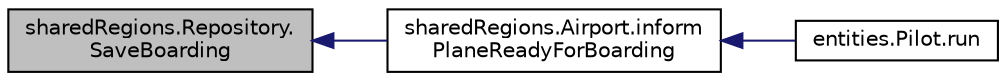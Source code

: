 digraph "sharedRegions.Repository.SaveBoarding"
{
  edge [fontname="Helvetica",fontsize="10",labelfontname="Helvetica",labelfontsize="10"];
  node [fontname="Helvetica",fontsize="10",shape=record];
  rankdir="LR";
  Node21 [label="sharedRegions.Repository.\lSaveBoarding",height=0.2,width=0.4,color="black", fillcolor="grey75", style="filled", fontcolor="black"];
  Node21 -> Node22 [dir="back",color="midnightblue",fontsize="10",style="solid"];
  Node22 [label="sharedRegions.Airport.inform\lPlaneReadyForBoarding",height=0.2,width=0.4,color="black", fillcolor="white", style="filled",URL="$classshared_regions_1_1_airport.html#a07a8dabf9bd3f1d90ef4b9f8fa26d732"];
  Node22 -> Node23 [dir="back",color="midnightblue",fontsize="10",style="solid"];
  Node23 [label="entities.Pilot.run",height=0.2,width=0.4,color="black", fillcolor="white", style="filled",URL="$classentities_1_1_pilot.html#aa0a1f2dd8931f01b03cdc2aa9e99acaf"];
}

